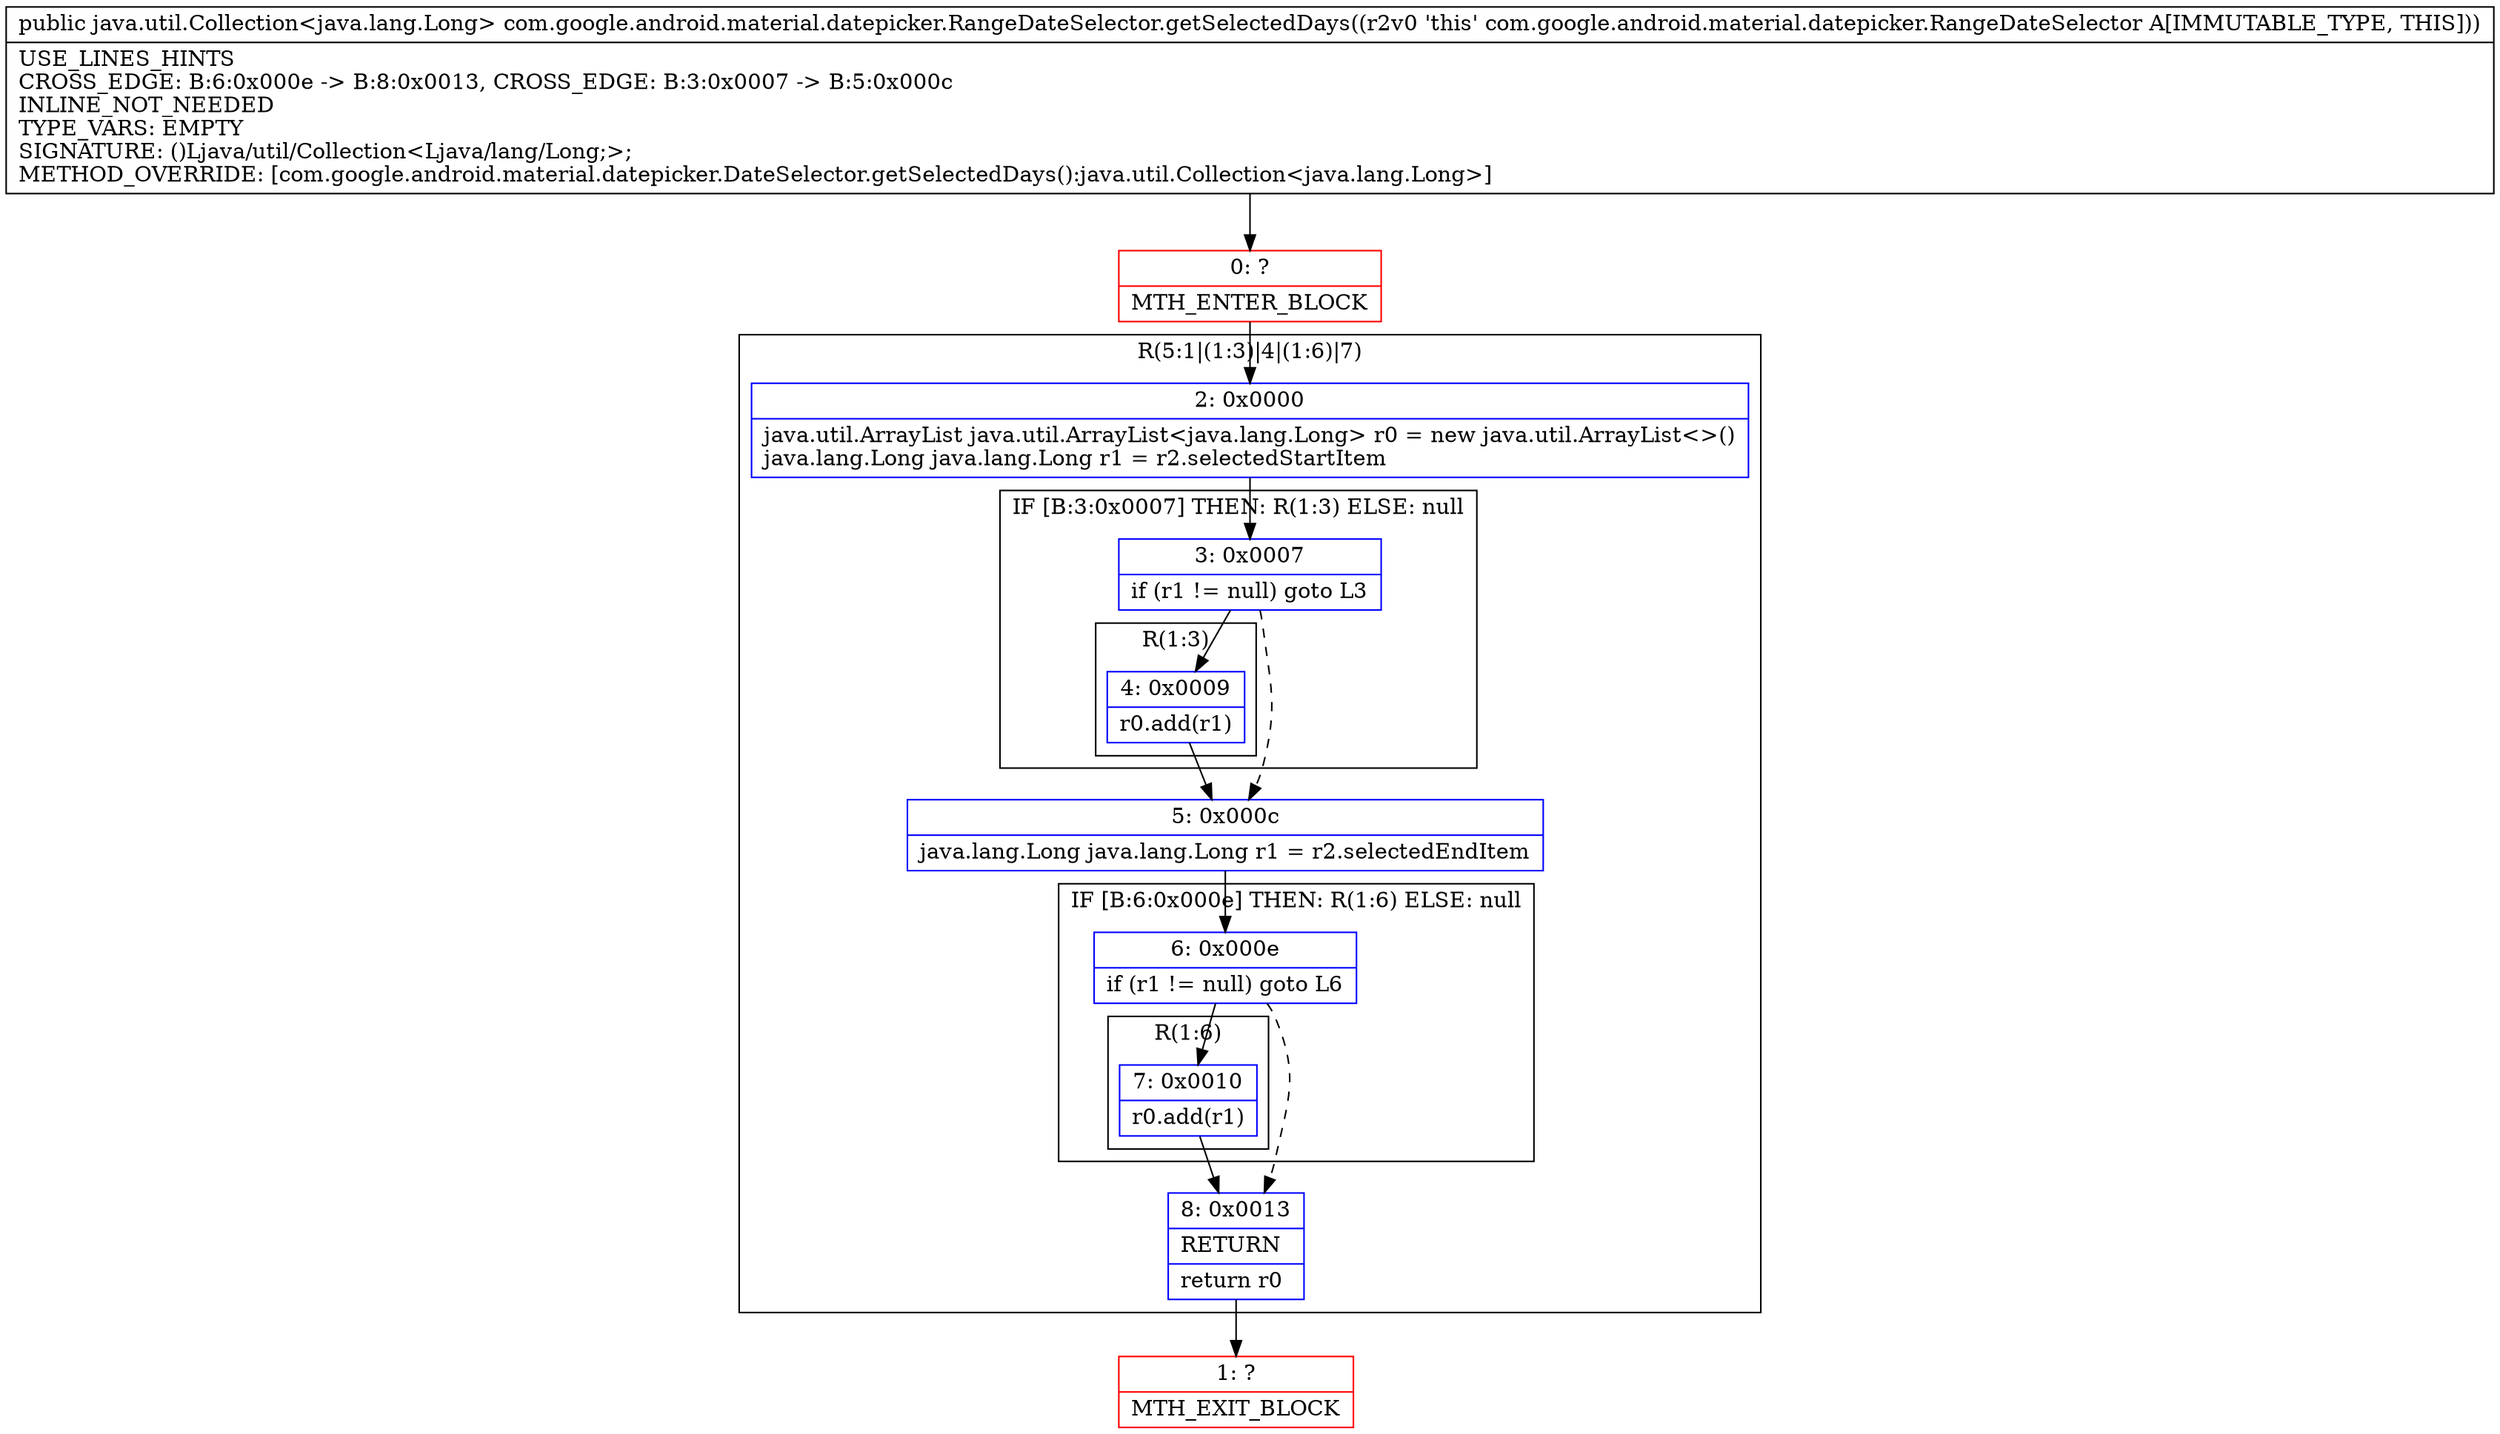 digraph "CFG forcom.google.android.material.datepicker.RangeDateSelector.getSelectedDays()Ljava\/util\/Collection;" {
subgraph cluster_Region_1155005175 {
label = "R(5:1|(1:3)|4|(1:6)|7)";
node [shape=record,color=blue];
Node_2 [shape=record,label="{2\:\ 0x0000|java.util.ArrayList java.util.ArrayList\<java.lang.Long\> r0 = new java.util.ArrayList\<\>()\ljava.lang.Long java.lang.Long r1 = r2.selectedStartItem\l}"];
subgraph cluster_IfRegion_402906241 {
label = "IF [B:3:0x0007] THEN: R(1:3) ELSE: null";
node [shape=record,color=blue];
Node_3 [shape=record,label="{3\:\ 0x0007|if (r1 != null) goto L3\l}"];
subgraph cluster_Region_1547945516 {
label = "R(1:3)";
node [shape=record,color=blue];
Node_4 [shape=record,label="{4\:\ 0x0009|r0.add(r1)\l}"];
}
}
Node_5 [shape=record,label="{5\:\ 0x000c|java.lang.Long java.lang.Long r1 = r2.selectedEndItem\l}"];
subgraph cluster_IfRegion_1668844852 {
label = "IF [B:6:0x000e] THEN: R(1:6) ELSE: null";
node [shape=record,color=blue];
Node_6 [shape=record,label="{6\:\ 0x000e|if (r1 != null) goto L6\l}"];
subgraph cluster_Region_818040580 {
label = "R(1:6)";
node [shape=record,color=blue];
Node_7 [shape=record,label="{7\:\ 0x0010|r0.add(r1)\l}"];
}
}
Node_8 [shape=record,label="{8\:\ 0x0013|RETURN\l|return r0\l}"];
}
Node_0 [shape=record,color=red,label="{0\:\ ?|MTH_ENTER_BLOCK\l}"];
Node_1 [shape=record,color=red,label="{1\:\ ?|MTH_EXIT_BLOCK\l}"];
MethodNode[shape=record,label="{public java.util.Collection\<java.lang.Long\> com.google.android.material.datepicker.RangeDateSelector.getSelectedDays((r2v0 'this' com.google.android.material.datepicker.RangeDateSelector A[IMMUTABLE_TYPE, THIS]))  | USE_LINES_HINTS\lCROSS_EDGE: B:6:0x000e \-\> B:8:0x0013, CROSS_EDGE: B:3:0x0007 \-\> B:5:0x000c\lINLINE_NOT_NEEDED\lTYPE_VARS: EMPTY\lSIGNATURE: ()Ljava\/util\/Collection\<Ljava\/lang\/Long;\>;\lMETHOD_OVERRIDE: [com.google.android.material.datepicker.DateSelector.getSelectedDays():java.util.Collection\<java.lang.Long\>]\l}"];
MethodNode -> Node_0;Node_2 -> Node_3;
Node_3 -> Node_4;
Node_3 -> Node_5[style=dashed];
Node_4 -> Node_5;
Node_5 -> Node_6;
Node_6 -> Node_7;
Node_6 -> Node_8[style=dashed];
Node_7 -> Node_8;
Node_8 -> Node_1;
Node_0 -> Node_2;
}


